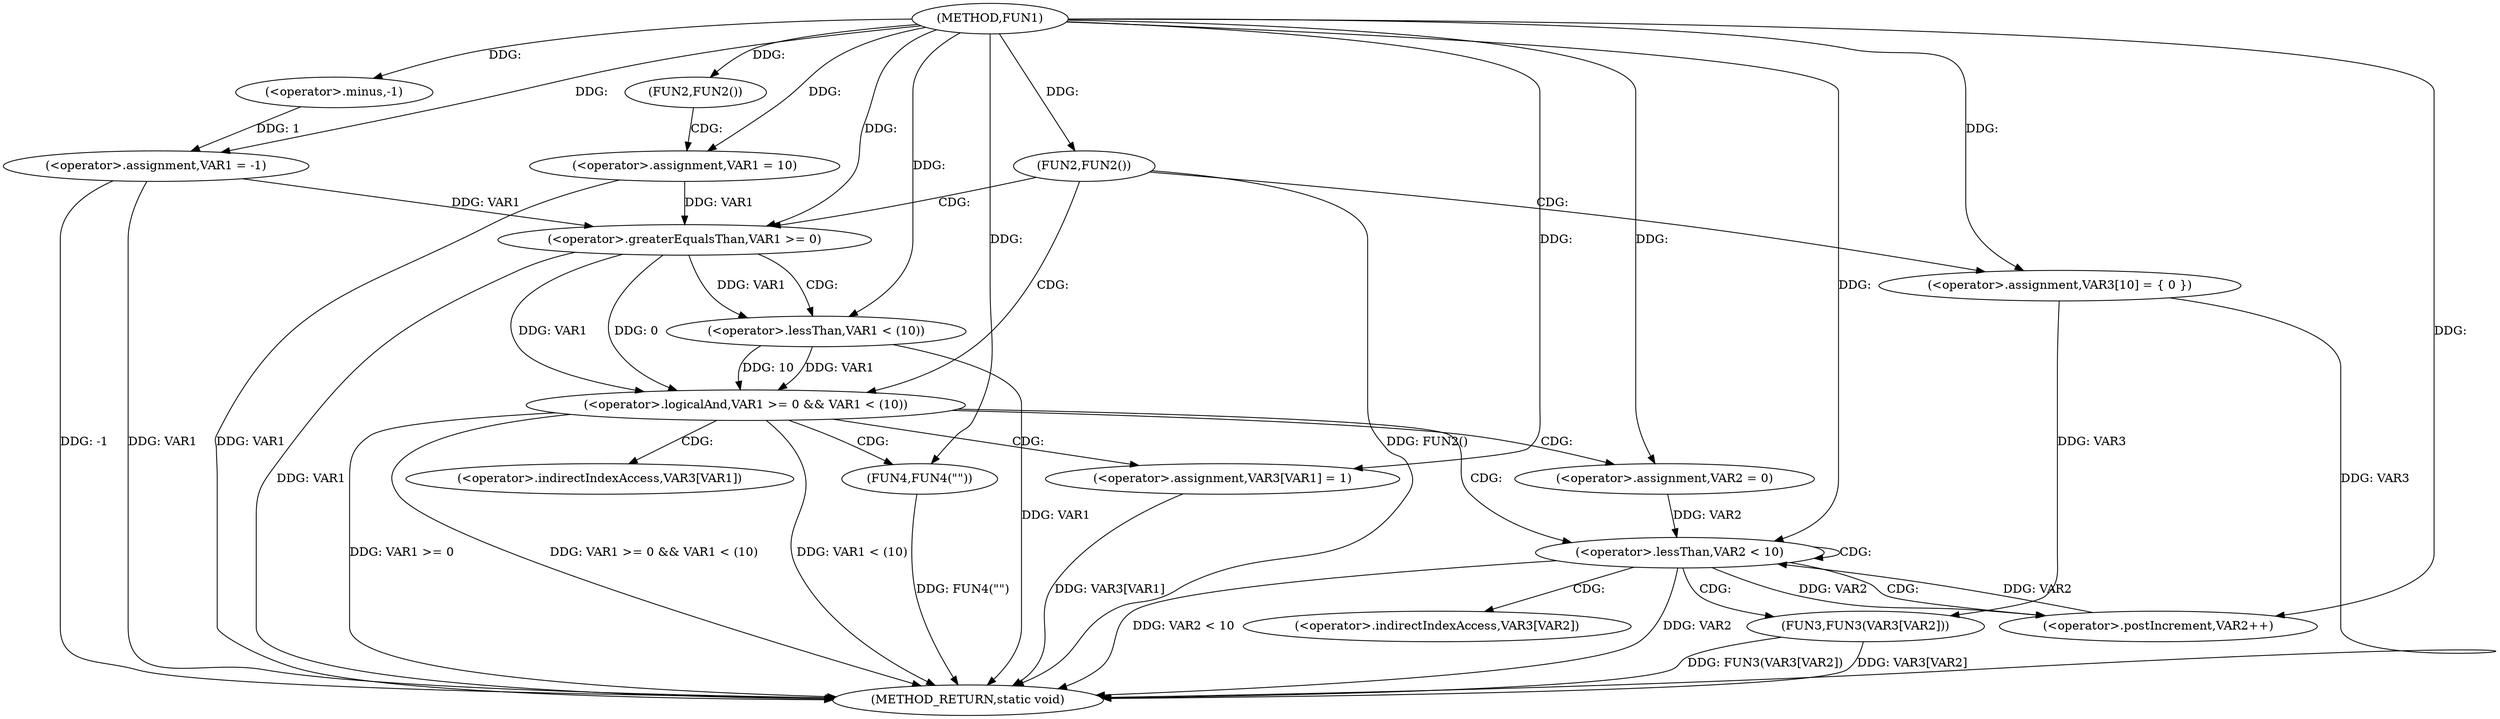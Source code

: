 digraph FUN1 {  
"1000100" [label = "(METHOD,FUN1)" ]
"1000153" [label = "(METHOD_RETURN,static void)" ]
"1000103" [label = "(<operator>.assignment,VAR1 = -1)" ]
"1000105" [label = "(<operator>.minus,-1)" ]
"1000108" [label = "(FUN2,FUN2())" ]
"1000110" [label = "(<operator>.assignment,VAR1 = 10)" ]
"1000114" [label = "(FUN2,FUN2())" ]
"1000119" [label = "(<operator>.assignment,VAR3[10] = { 0 })" ]
"1000122" [label = "(<operator>.logicalAnd,VAR1 >= 0 && VAR1 < (10))" ]
"1000123" [label = "(<operator>.greaterEqualsThan,VAR1 >= 0)" ]
"1000126" [label = "(<operator>.lessThan,VAR1 < (10))" ]
"1000130" [label = "(<operator>.assignment,VAR3[VAR1] = 1)" ]
"1000136" [label = "(<operator>.assignment,VAR2 = 0)" ]
"1000139" [label = "(<operator>.lessThan,VAR2 < 10)" ]
"1000142" [label = "(<operator>.postIncrement,VAR2++)" ]
"1000145" [label = "(FUN3,FUN3(VAR3[VAR2]))" ]
"1000151" [label = "(FUN4,FUN4(\"\"))" ]
"1000131" [label = "(<operator>.indirectIndexAccess,VAR3[VAR1])" ]
"1000146" [label = "(<operator>.indirectIndexAccess,VAR3[VAR2])" ]
  "1000151" -> "1000153"  [ label = "DDG: FUN4(\"\")"] 
  "1000103" -> "1000153"  [ label = "DDG: VAR1"] 
  "1000103" -> "1000153"  [ label = "DDG: -1"] 
  "1000114" -> "1000153"  [ label = "DDG: FUN2()"] 
  "1000139" -> "1000153"  [ label = "DDG: VAR2"] 
  "1000126" -> "1000153"  [ label = "DDG: VAR1"] 
  "1000145" -> "1000153"  [ label = "DDG: VAR3[VAR2]"] 
  "1000110" -> "1000153"  [ label = "DDG: VAR1"] 
  "1000122" -> "1000153"  [ label = "DDG: VAR1 < (10)"] 
  "1000122" -> "1000153"  [ label = "DDG: VAR1 >= 0"] 
  "1000139" -> "1000153"  [ label = "DDG: VAR2 < 10"] 
  "1000119" -> "1000153"  [ label = "DDG: VAR3"] 
  "1000122" -> "1000153"  [ label = "DDG: VAR1 >= 0 && VAR1 < (10)"] 
  "1000145" -> "1000153"  [ label = "DDG: FUN3(VAR3[VAR2])"] 
  "1000130" -> "1000153"  [ label = "DDG: VAR3[VAR1]"] 
  "1000123" -> "1000153"  [ label = "DDG: VAR1"] 
  "1000105" -> "1000103"  [ label = "DDG: 1"] 
  "1000100" -> "1000103"  [ label = "DDG: "] 
  "1000100" -> "1000105"  [ label = "DDG: "] 
  "1000100" -> "1000108"  [ label = "DDG: "] 
  "1000100" -> "1000110"  [ label = "DDG: "] 
  "1000100" -> "1000114"  [ label = "DDG: "] 
  "1000100" -> "1000119"  [ label = "DDG: "] 
  "1000123" -> "1000122"  [ label = "DDG: VAR1"] 
  "1000123" -> "1000122"  [ label = "DDG: 0"] 
  "1000103" -> "1000123"  [ label = "DDG: VAR1"] 
  "1000110" -> "1000123"  [ label = "DDG: VAR1"] 
  "1000100" -> "1000123"  [ label = "DDG: "] 
  "1000126" -> "1000122"  [ label = "DDG: VAR1"] 
  "1000126" -> "1000122"  [ label = "DDG: 10"] 
  "1000123" -> "1000126"  [ label = "DDG: VAR1"] 
  "1000100" -> "1000126"  [ label = "DDG: "] 
  "1000100" -> "1000130"  [ label = "DDG: "] 
  "1000100" -> "1000136"  [ label = "DDG: "] 
  "1000142" -> "1000139"  [ label = "DDG: VAR2"] 
  "1000136" -> "1000139"  [ label = "DDG: VAR2"] 
  "1000100" -> "1000139"  [ label = "DDG: "] 
  "1000139" -> "1000142"  [ label = "DDG: VAR2"] 
  "1000100" -> "1000142"  [ label = "DDG: "] 
  "1000119" -> "1000145"  [ label = "DDG: VAR3"] 
  "1000100" -> "1000151"  [ label = "DDG: "] 
  "1000108" -> "1000110"  [ label = "CDG: "] 
  "1000114" -> "1000123"  [ label = "CDG: "] 
  "1000114" -> "1000119"  [ label = "CDG: "] 
  "1000114" -> "1000122"  [ label = "CDG: "] 
  "1000122" -> "1000131"  [ label = "CDG: "] 
  "1000122" -> "1000151"  [ label = "CDG: "] 
  "1000122" -> "1000130"  [ label = "CDG: "] 
  "1000122" -> "1000139"  [ label = "CDG: "] 
  "1000122" -> "1000136"  [ label = "CDG: "] 
  "1000123" -> "1000126"  [ label = "CDG: "] 
  "1000139" -> "1000142"  [ label = "CDG: "] 
  "1000139" -> "1000145"  [ label = "CDG: "] 
  "1000139" -> "1000139"  [ label = "CDG: "] 
  "1000139" -> "1000146"  [ label = "CDG: "] 
}
